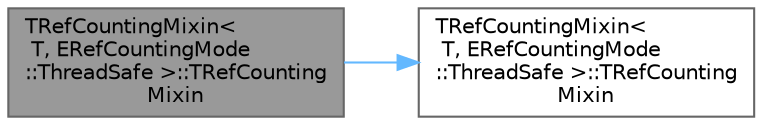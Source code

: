 digraph "TRefCountingMixin&lt; T, ERefCountingMode::ThreadSafe &gt;::TRefCountingMixin"
{
 // INTERACTIVE_SVG=YES
 // LATEX_PDF_SIZE
  bgcolor="transparent";
  edge [fontname=Helvetica,fontsize=10,labelfontname=Helvetica,labelfontsize=10];
  node [fontname=Helvetica,fontsize=10,shape=box,height=0.2,width=0.4];
  rankdir="LR";
  Node1 [id="Node000001",label="TRefCountingMixin\<\l T, ERefCountingMode\l::ThreadSafe \>::TRefCounting\lMixin",height=0.2,width=0.4,color="gray40", fillcolor="grey60", style="filled", fontcolor="black",tooltip=" "];
  Node1 -> Node2 [id="edge1_Node000001_Node000002",color="steelblue1",style="solid",tooltip=" "];
  Node2 [id="Node000002",label="TRefCountingMixin\<\l T, ERefCountingMode\l::ThreadSafe \>::TRefCounting\lMixin",height=0.2,width=0.4,color="grey40", fillcolor="white", style="filled",URL="$d9/d6e/classTRefCountingMixin_3_01T_00_01ERefCountingMode_1_1ThreadSafe_01_4.html#a60bfe16ee74911ac19ebaadc5e6eb550",tooltip=" "];
}
